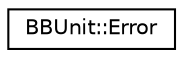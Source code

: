 digraph "Graphical Class Hierarchy"
{
 // LATEX_PDF_SIZE
  edge [fontname="Helvetica",fontsize="10",labelfontname="Helvetica",labelfontsize="10"];
  node [fontname="Helvetica",fontsize="10",shape=record];
  rankdir="LR";
  Node0 [label="BBUnit::Error",height=0.2,width=0.4,color="black", fillcolor="white", style="filled",URL="$structBBUnit_1_1Error.html",tooltip=" "];
}
